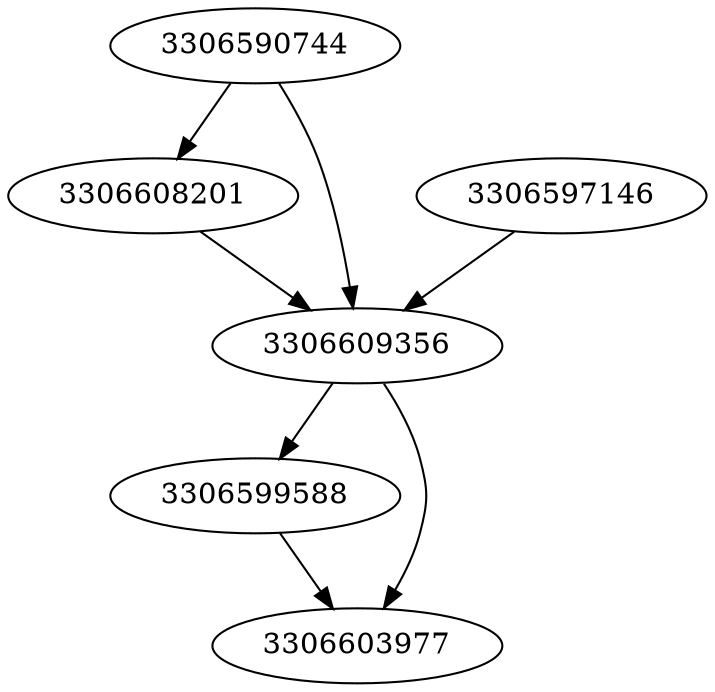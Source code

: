 strict digraph  {
3306599588;
3306608201;
3306603977;
3306609356;
3306590744;
3306597146;
3306599588 -> 3306603977;
3306608201 -> 3306609356;
3306609356 -> 3306603977;
3306609356 -> 3306599588;
3306590744 -> 3306608201;
3306590744 -> 3306609356;
3306597146 -> 3306609356;
}
